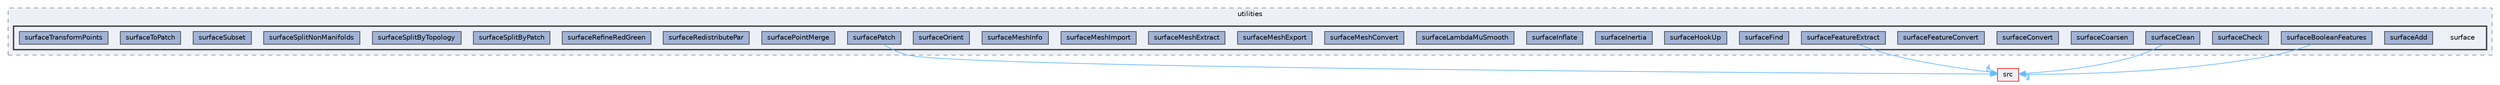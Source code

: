 digraph "applications/utilities/surface"
{
 // LATEX_PDF_SIZE
  bgcolor="transparent";
  edge [fontname=Helvetica,fontsize=10,labelfontname=Helvetica,labelfontsize=10];
  node [fontname=Helvetica,fontsize=10,shape=box,height=0.2,width=0.4];
  compound=true
  subgraph clusterdir_a740ba71acc8f57051af57c325cf1aa6 {
    graph [ bgcolor="#edf0f7", pencolor="grey50", label="utilities", fontname=Helvetica,fontsize=10 style="filled,dashed", URL="dir_a740ba71acc8f57051af57c325cf1aa6.html",tooltip=""]
  subgraph clusterdir_f17de662d5fa06afbf0442aecb6ca0a0 {
    graph [ bgcolor="#edf0f7", pencolor="grey25", label="", fontname=Helvetica,fontsize=10 style="filled,bold", URL="dir_f17de662d5fa06afbf0442aecb6ca0a0.html",tooltip=""]
    dir_f17de662d5fa06afbf0442aecb6ca0a0 [shape=plaintext, label="surface"];
  dir_62de0816a820e6791e69657338ca7726 [label="surfaceAdd", fillcolor="#a2b4d6", color="grey25", style="filled", URL="dir_62de0816a820e6791e69657338ca7726.html",tooltip=""];
  dir_da04b1dc482135ffdc8123fc72ebcc53 [label="surfaceBooleanFeatures", fillcolor="#a2b4d6", color="grey25", style="filled", URL="dir_da04b1dc482135ffdc8123fc72ebcc53.html",tooltip=""];
  dir_c71d562e2ca04d0c83a937934a747b14 [label="surfaceCheck", fillcolor="#a2b4d6", color="grey25", style="filled", URL="dir_c71d562e2ca04d0c83a937934a747b14.html",tooltip=""];
  dir_7cd9d3a3d59af6524a622eff4b54f99c [label="surfaceClean", fillcolor="#a2b4d6", color="grey25", style="filled", URL="dir_7cd9d3a3d59af6524a622eff4b54f99c.html",tooltip=""];
  dir_1e29625a423bda95b0857c06358e6e7c [label="surfaceCoarsen", fillcolor="#a2b4d6", color="grey25", style="filled", URL="dir_1e29625a423bda95b0857c06358e6e7c.html",tooltip=""];
  dir_47b3bfddad36ed7d199fb721f1b77f04 [label="surfaceConvert", fillcolor="#a2b4d6", color="grey25", style="filled", URL="dir_47b3bfddad36ed7d199fb721f1b77f04.html",tooltip=""];
  dir_2dfb15651cbcd214f46dc5ecca5bd83c [label="surfaceFeatureConvert", fillcolor="#a2b4d6", color="grey25", style="filled", URL="dir_2dfb15651cbcd214f46dc5ecca5bd83c.html",tooltip=""];
  dir_3de2587fefae3b4dbc81e2c9b2592788 [label="surfaceFeatureExtract", fillcolor="#a2b4d6", color="grey25", style="filled", URL="dir_3de2587fefae3b4dbc81e2c9b2592788.html",tooltip=""];
  dir_49cc53a37affccc1a79719b45c86e7e9 [label="surfaceFind", fillcolor="#a2b4d6", color="grey25", style="filled", URL="dir_49cc53a37affccc1a79719b45c86e7e9.html",tooltip=""];
  dir_5d7ca5f64cde0d86afc72a144ce4a0b7 [label="surfaceHookUp", fillcolor="#a2b4d6", color="grey25", style="filled", URL="dir_5d7ca5f64cde0d86afc72a144ce4a0b7.html",tooltip=""];
  dir_ff653ffdf25780ed8044aeee4b53362f [label="surfaceInertia", fillcolor="#a2b4d6", color="grey25", style="filled", URL="dir_ff653ffdf25780ed8044aeee4b53362f.html",tooltip=""];
  dir_6d3d887f876d9d36706f0804ded6fff1 [label="surfaceInflate", fillcolor="#a2b4d6", color="grey25", style="filled", URL="dir_6d3d887f876d9d36706f0804ded6fff1.html",tooltip=""];
  dir_4e8e86f2a416b2cfc11a6f6855566162 [label="surfaceLambdaMuSmooth", fillcolor="#a2b4d6", color="grey25", style="filled", URL="dir_4e8e86f2a416b2cfc11a6f6855566162.html",tooltip=""];
  dir_7a8f523733843d64ad848dd66798be9b [label="surfaceMeshConvert", fillcolor="#a2b4d6", color="grey25", style="filled", URL="dir_7a8f523733843d64ad848dd66798be9b.html",tooltip=""];
  dir_de41fbe42dafa2f810d15a2923e335f9 [label="surfaceMeshExport", fillcolor="#a2b4d6", color="grey25", style="filled", URL="dir_de41fbe42dafa2f810d15a2923e335f9.html",tooltip=""];
  dir_4efdcd144263141054d892227258c75e [label="surfaceMeshExtract", fillcolor="#a2b4d6", color="grey25", style="filled", URL="dir_4efdcd144263141054d892227258c75e.html",tooltip=""];
  dir_0f86c9e7f458a02b9c71fe97439aa07b [label="surfaceMeshImport", fillcolor="#a2b4d6", color="grey25", style="filled", URL="dir_0f86c9e7f458a02b9c71fe97439aa07b.html",tooltip=""];
  dir_4250d70341b4272cd95f3cf65a0d247f [label="surfaceMeshInfo", fillcolor="#a2b4d6", color="grey25", style="filled", URL="dir_4250d70341b4272cd95f3cf65a0d247f.html",tooltip=""];
  dir_fb3c40d5c43f6342c36bdfaedd3cf3bc [label="surfaceOrient", fillcolor="#a2b4d6", color="grey25", style="filled", URL="dir_fb3c40d5c43f6342c36bdfaedd3cf3bc.html",tooltip=""];
  dir_9bb5ffcb72caf686892d4c33f10ecb67 [label="surfacePatch", fillcolor="#a2b4d6", color="grey25", style="filled", URL="dir_9bb5ffcb72caf686892d4c33f10ecb67.html",tooltip=""];
  dir_8880774f74c8afa9a4b3305069f83e4e [label="surfacePointMerge", fillcolor="#a2b4d6", color="grey25", style="filled", URL="dir_8880774f74c8afa9a4b3305069f83e4e.html",tooltip=""];
  dir_f5bb4bd4588a930c69efc319a3740c8f [label="surfaceRedistributePar", fillcolor="#a2b4d6", color="grey25", style="filled", URL="dir_f5bb4bd4588a930c69efc319a3740c8f.html",tooltip=""];
  dir_c116b04a12ad8b5a067e4fe9dee92182 [label="surfaceRefineRedGreen", fillcolor="#a2b4d6", color="grey25", style="filled", URL="dir_c116b04a12ad8b5a067e4fe9dee92182.html",tooltip=""];
  dir_67b00adf02ae9e318c4f4e62fae5f924 [label="surfaceSplitByPatch", fillcolor="#a2b4d6", color="grey25", style="filled", URL="dir_67b00adf02ae9e318c4f4e62fae5f924.html",tooltip=""];
  dir_9877b623e81fa21de4103f7c754e3b47 [label="surfaceSplitByTopology", fillcolor="#a2b4d6", color="grey25", style="filled", URL="dir_9877b623e81fa21de4103f7c754e3b47.html",tooltip=""];
  dir_ee972f15c860a9ec8ef6fc62c05021c3 [label="surfaceSplitNonManifolds", fillcolor="#a2b4d6", color="grey25", style="filled", URL="dir_ee972f15c860a9ec8ef6fc62c05021c3.html",tooltip=""];
  dir_f10a7b24f35920c617deb273d1a3dd3a [label="surfaceSubset", fillcolor="#a2b4d6", color="grey25", style="filled", URL="dir_f10a7b24f35920c617deb273d1a3dd3a.html",tooltip=""];
  dir_76cbec380bd62572a59947735986c7e4 [label="surfaceToPatch", fillcolor="#a2b4d6", color="grey25", style="filled", URL="dir_76cbec380bd62572a59947735986c7e4.html",tooltip=""];
  dir_70602f7e74b6a4457c05b93416b21b3c [label="surfaceTransformPoints", fillcolor="#a2b4d6", color="grey25", style="filled", URL="dir_70602f7e74b6a4457c05b93416b21b3c.html",tooltip=""];
  }
  }
  dir_68267d1309a1af8e8297ef4c3efbcdba [label="src", fillcolor="#edf0f7", color="red", style="filled", URL="dir_68267d1309a1af8e8297ef4c3efbcdba.html",tooltip=""];
  dir_da04b1dc482135ffdc8123fc72ebcc53->dir_68267d1309a1af8e8297ef4c3efbcdba [headlabel="3", labeldistance=1.5 headhref="dir_003820_003729.html" href="dir_003820_003729.html" color="steelblue1" fontcolor="steelblue1"];
  dir_7cd9d3a3d59af6524a622eff4b54f99c->dir_68267d1309a1af8e8297ef4c3efbcdba [headlabel="2", labeldistance=1.5 headhref="dir_003824_003729.html" href="dir_003824_003729.html" color="steelblue1" fontcolor="steelblue1"];
  dir_3de2587fefae3b4dbc81e2c9b2592788->dir_68267d1309a1af8e8297ef4c3efbcdba [headlabel="4", labeldistance=1.5 headhref="dir_003830_003729.html" href="dir_003830_003729.html" color="steelblue1" fontcolor="steelblue1"];
  dir_9bb5ffcb72caf686892d4c33f10ecb67->dir_68267d1309a1af8e8297ef4c3efbcdba [headlabel="8", labeldistance=1.5 headhref="dir_003864_003729.html" href="dir_003864_003729.html" color="steelblue1" fontcolor="steelblue1"];
}
